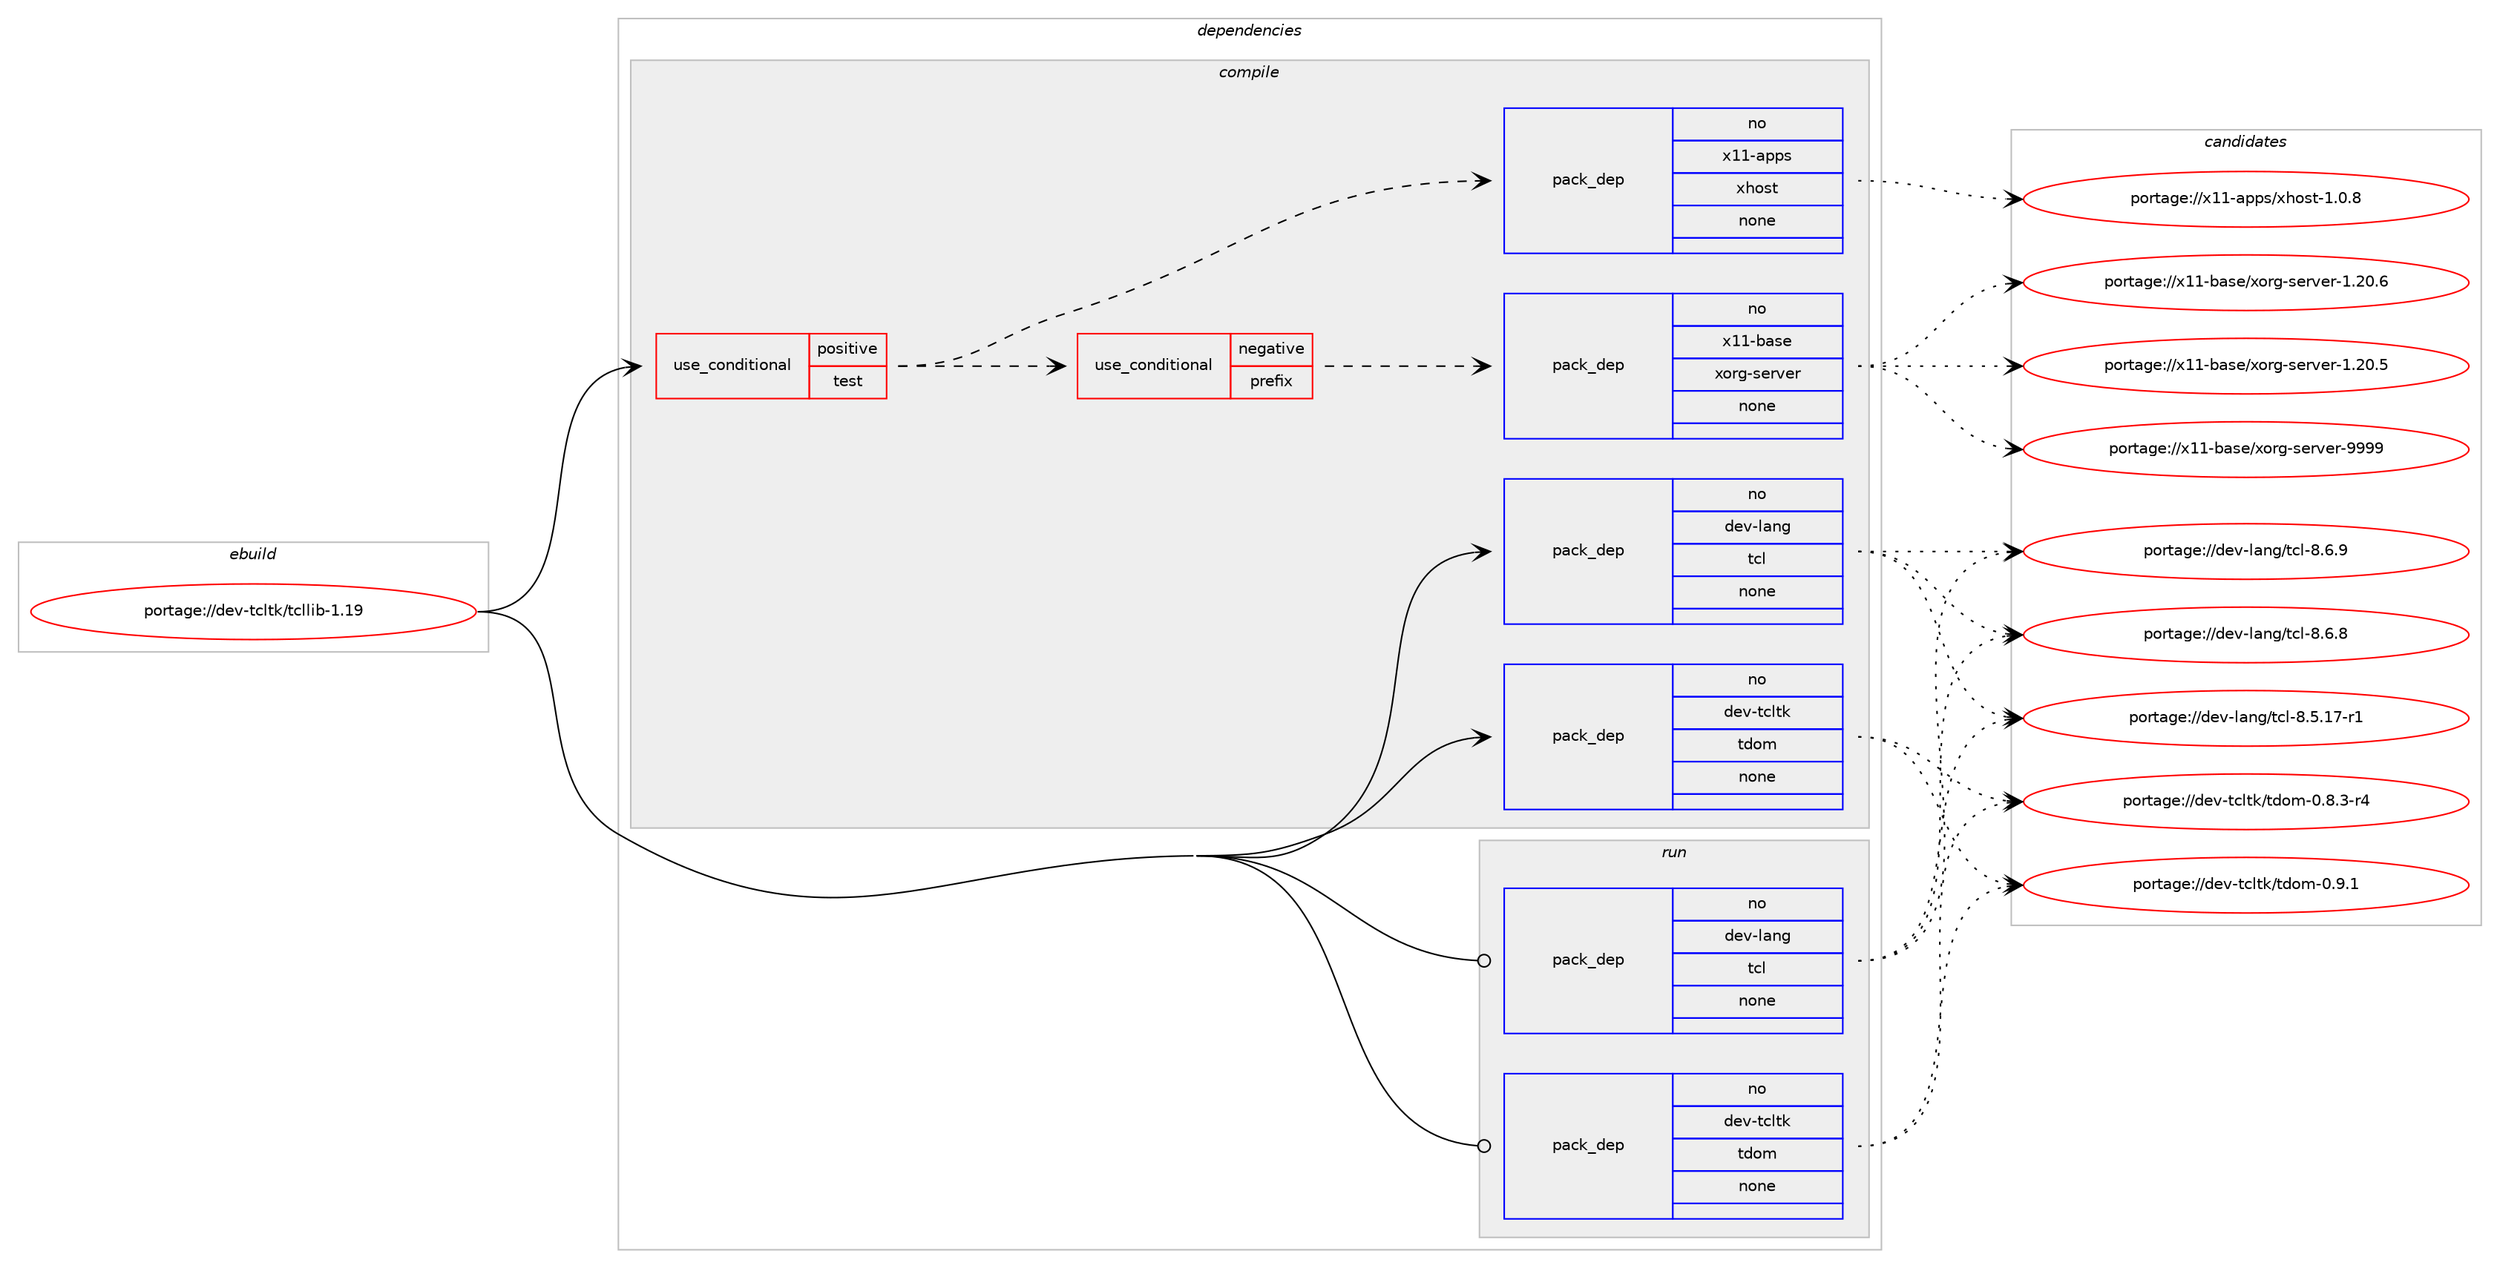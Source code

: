 digraph prolog {

# *************
# Graph options
# *************

newrank=true;
concentrate=true;
compound=true;
graph [rankdir=LR,fontname=Helvetica,fontsize=10,ranksep=1.5];#, ranksep=2.5, nodesep=0.2];
edge  [arrowhead=vee];
node  [fontname=Helvetica,fontsize=10];

# **********
# The ebuild
# **********

subgraph cluster_leftcol {
color=gray;
rank=same;
label=<<i>ebuild</i>>;
id [label="portage://dev-tcltk/tcllib-1.19", color=red, width=4, href="../dev-tcltk/tcllib-1.19.svg"];
}

# ****************
# The dependencies
# ****************

subgraph cluster_midcol {
color=gray;
label=<<i>dependencies</i>>;
subgraph cluster_compile {
fillcolor="#eeeeee";
style=filled;
label=<<i>compile</i>>;
subgraph cond63897 {
dependency308705 [label=<<TABLE BORDER="0" CELLBORDER="1" CELLSPACING="0" CELLPADDING="4"><TR><TD ROWSPAN="3" CELLPADDING="10">use_conditional</TD></TR><TR><TD>positive</TD></TR><TR><TD>test</TD></TR></TABLE>>, shape=none, color=red];
subgraph cond63898 {
dependency308706 [label=<<TABLE BORDER="0" CELLBORDER="1" CELLSPACING="0" CELLPADDING="4"><TR><TD ROWSPAN="3" CELLPADDING="10">use_conditional</TD></TR><TR><TD>negative</TD></TR><TR><TD>prefix</TD></TR></TABLE>>, shape=none, color=red];
subgraph pack240101 {
dependency308707 [label=<<TABLE BORDER="0" CELLBORDER="1" CELLSPACING="0" CELLPADDING="4" WIDTH="220"><TR><TD ROWSPAN="6" CELLPADDING="30">pack_dep</TD></TR><TR><TD WIDTH="110">no</TD></TR><TR><TD>x11-base</TD></TR><TR><TD>xorg-server</TD></TR><TR><TD>none</TD></TR><TR><TD></TD></TR></TABLE>>, shape=none, color=blue];
}
dependency308706:e -> dependency308707:w [weight=20,style="dashed",arrowhead="vee"];
}
dependency308705:e -> dependency308706:w [weight=20,style="dashed",arrowhead="vee"];
subgraph pack240102 {
dependency308708 [label=<<TABLE BORDER="0" CELLBORDER="1" CELLSPACING="0" CELLPADDING="4" WIDTH="220"><TR><TD ROWSPAN="6" CELLPADDING="30">pack_dep</TD></TR><TR><TD WIDTH="110">no</TD></TR><TR><TD>x11-apps</TD></TR><TR><TD>xhost</TD></TR><TR><TD>none</TD></TR><TR><TD></TD></TR></TABLE>>, shape=none, color=blue];
}
dependency308705:e -> dependency308708:w [weight=20,style="dashed",arrowhead="vee"];
}
id:e -> dependency308705:w [weight=20,style="solid",arrowhead="vee"];
subgraph pack240103 {
dependency308709 [label=<<TABLE BORDER="0" CELLBORDER="1" CELLSPACING="0" CELLPADDING="4" WIDTH="220"><TR><TD ROWSPAN="6" CELLPADDING="30">pack_dep</TD></TR><TR><TD WIDTH="110">no</TD></TR><TR><TD>dev-lang</TD></TR><TR><TD>tcl</TD></TR><TR><TD>none</TD></TR><TR><TD></TD></TR></TABLE>>, shape=none, color=blue];
}
id:e -> dependency308709:w [weight=20,style="solid",arrowhead="vee"];
subgraph pack240104 {
dependency308710 [label=<<TABLE BORDER="0" CELLBORDER="1" CELLSPACING="0" CELLPADDING="4" WIDTH="220"><TR><TD ROWSPAN="6" CELLPADDING="30">pack_dep</TD></TR><TR><TD WIDTH="110">no</TD></TR><TR><TD>dev-tcltk</TD></TR><TR><TD>tdom</TD></TR><TR><TD>none</TD></TR><TR><TD></TD></TR></TABLE>>, shape=none, color=blue];
}
id:e -> dependency308710:w [weight=20,style="solid",arrowhead="vee"];
}
subgraph cluster_compileandrun {
fillcolor="#eeeeee";
style=filled;
label=<<i>compile and run</i>>;
}
subgraph cluster_run {
fillcolor="#eeeeee";
style=filled;
label=<<i>run</i>>;
subgraph pack240105 {
dependency308711 [label=<<TABLE BORDER="0" CELLBORDER="1" CELLSPACING="0" CELLPADDING="4" WIDTH="220"><TR><TD ROWSPAN="6" CELLPADDING="30">pack_dep</TD></TR><TR><TD WIDTH="110">no</TD></TR><TR><TD>dev-lang</TD></TR><TR><TD>tcl</TD></TR><TR><TD>none</TD></TR><TR><TD></TD></TR></TABLE>>, shape=none, color=blue];
}
id:e -> dependency308711:w [weight=20,style="solid",arrowhead="odot"];
subgraph pack240106 {
dependency308712 [label=<<TABLE BORDER="0" CELLBORDER="1" CELLSPACING="0" CELLPADDING="4" WIDTH="220"><TR><TD ROWSPAN="6" CELLPADDING="30">pack_dep</TD></TR><TR><TD WIDTH="110">no</TD></TR><TR><TD>dev-tcltk</TD></TR><TR><TD>tdom</TD></TR><TR><TD>none</TD></TR><TR><TD></TD></TR></TABLE>>, shape=none, color=blue];
}
id:e -> dependency308712:w [weight=20,style="solid",arrowhead="odot"];
}
}

# **************
# The candidates
# **************

subgraph cluster_choices {
rank=same;
color=gray;
label=<<i>candidates</i>>;

subgraph choice240101 {
color=black;
nodesep=1;
choice120494945989711510147120111114103451151011141181011144557575757 [label="portage://x11-base/xorg-server-9999", color=red, width=4,href="../x11-base/xorg-server-9999.svg"];
choice1204949459897115101471201111141034511510111411810111445494650484654 [label="portage://x11-base/xorg-server-1.20.6", color=red, width=4,href="../x11-base/xorg-server-1.20.6.svg"];
choice1204949459897115101471201111141034511510111411810111445494650484653 [label="portage://x11-base/xorg-server-1.20.5", color=red, width=4,href="../x11-base/xorg-server-1.20.5.svg"];
dependency308707:e -> choice120494945989711510147120111114103451151011141181011144557575757:w [style=dotted,weight="100"];
dependency308707:e -> choice1204949459897115101471201111141034511510111411810111445494650484654:w [style=dotted,weight="100"];
dependency308707:e -> choice1204949459897115101471201111141034511510111411810111445494650484653:w [style=dotted,weight="100"];
}
subgraph choice240102 {
color=black;
nodesep=1;
choice1204949459711211211547120104111115116454946484656 [label="portage://x11-apps/xhost-1.0.8", color=red, width=4,href="../x11-apps/xhost-1.0.8.svg"];
dependency308708:e -> choice1204949459711211211547120104111115116454946484656:w [style=dotted,weight="100"];
}
subgraph choice240103 {
color=black;
nodesep=1;
choice10010111845108971101034711699108455646544657 [label="portage://dev-lang/tcl-8.6.9", color=red, width=4,href="../dev-lang/tcl-8.6.9.svg"];
choice10010111845108971101034711699108455646544656 [label="portage://dev-lang/tcl-8.6.8", color=red, width=4,href="../dev-lang/tcl-8.6.8.svg"];
choice10010111845108971101034711699108455646534649554511449 [label="portage://dev-lang/tcl-8.5.17-r1", color=red, width=4,href="../dev-lang/tcl-8.5.17-r1.svg"];
dependency308709:e -> choice10010111845108971101034711699108455646544657:w [style=dotted,weight="100"];
dependency308709:e -> choice10010111845108971101034711699108455646544656:w [style=dotted,weight="100"];
dependency308709:e -> choice10010111845108971101034711699108455646534649554511449:w [style=dotted,weight="100"];
}
subgraph choice240104 {
color=black;
nodesep=1;
choice100101118451169910811610747116100111109454846574649 [label="portage://dev-tcltk/tdom-0.9.1", color=red, width=4,href="../dev-tcltk/tdom-0.9.1.svg"];
choice1001011184511699108116107471161001111094548465646514511452 [label="portage://dev-tcltk/tdom-0.8.3-r4", color=red, width=4,href="../dev-tcltk/tdom-0.8.3-r4.svg"];
dependency308710:e -> choice100101118451169910811610747116100111109454846574649:w [style=dotted,weight="100"];
dependency308710:e -> choice1001011184511699108116107471161001111094548465646514511452:w [style=dotted,weight="100"];
}
subgraph choice240105 {
color=black;
nodesep=1;
choice10010111845108971101034711699108455646544657 [label="portage://dev-lang/tcl-8.6.9", color=red, width=4,href="../dev-lang/tcl-8.6.9.svg"];
choice10010111845108971101034711699108455646544656 [label="portage://dev-lang/tcl-8.6.8", color=red, width=4,href="../dev-lang/tcl-8.6.8.svg"];
choice10010111845108971101034711699108455646534649554511449 [label="portage://dev-lang/tcl-8.5.17-r1", color=red, width=4,href="../dev-lang/tcl-8.5.17-r1.svg"];
dependency308711:e -> choice10010111845108971101034711699108455646544657:w [style=dotted,weight="100"];
dependency308711:e -> choice10010111845108971101034711699108455646544656:w [style=dotted,weight="100"];
dependency308711:e -> choice10010111845108971101034711699108455646534649554511449:w [style=dotted,weight="100"];
}
subgraph choice240106 {
color=black;
nodesep=1;
choice100101118451169910811610747116100111109454846574649 [label="portage://dev-tcltk/tdom-0.9.1", color=red, width=4,href="../dev-tcltk/tdom-0.9.1.svg"];
choice1001011184511699108116107471161001111094548465646514511452 [label="portage://dev-tcltk/tdom-0.8.3-r4", color=red, width=4,href="../dev-tcltk/tdom-0.8.3-r4.svg"];
dependency308712:e -> choice100101118451169910811610747116100111109454846574649:w [style=dotted,weight="100"];
dependency308712:e -> choice1001011184511699108116107471161001111094548465646514511452:w [style=dotted,weight="100"];
}
}

}
